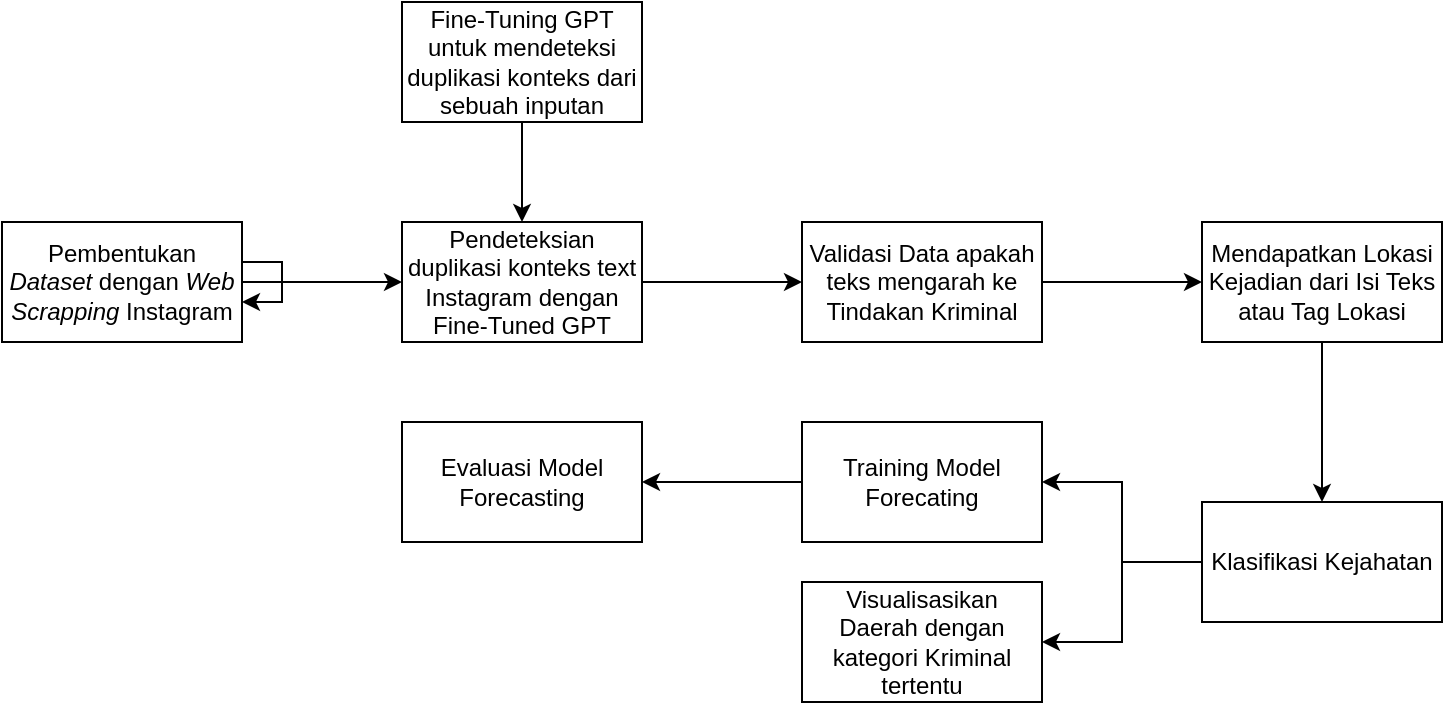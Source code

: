 <mxfile version="23.0.2" type="github">
  <diagram name="Page-1" id="-CgjbxnhVJMi9Z2cLusJ">
    <mxGraphModel dx="1687" dy="868" grid="1" gridSize="10" guides="1" tooltips="1" connect="1" arrows="1" fold="1" page="1" pageScale="1" pageWidth="850" pageHeight="1100" math="0" shadow="0">
      <root>
        <mxCell id="0" />
        <mxCell id="1" parent="0" />
        <mxCell id="Re6W1KWfEnvvgxOXEU2t-6" style="edgeStyle=orthogonalEdgeStyle;rounded=0;orthogonalLoop=1;jettySize=auto;html=1;entryX=0;entryY=0.5;entryDx=0;entryDy=0;" edge="1" parent="1" source="Re6W1KWfEnvvgxOXEU2t-1" target="Re6W1KWfEnvvgxOXEU2t-4">
          <mxGeometry relative="1" as="geometry" />
        </mxCell>
        <mxCell id="Re6W1KWfEnvvgxOXEU2t-1" value="Pembentukan &lt;i&gt;Dataset&lt;/i&gt; dengan &lt;i&gt;Web Scrapping &lt;/i&gt;Instagram" style="rounded=0;whiteSpace=wrap;html=1;" vertex="1" parent="1">
          <mxGeometry x="40" y="270" width="120" height="60" as="geometry" />
        </mxCell>
        <mxCell id="Re6W1KWfEnvvgxOXEU2t-5" style="edgeStyle=orthogonalEdgeStyle;rounded=0;orthogonalLoop=1;jettySize=auto;html=1;entryX=0.5;entryY=0;entryDx=0;entryDy=0;" edge="1" parent="1" source="Re6W1KWfEnvvgxOXEU2t-2" target="Re6W1KWfEnvvgxOXEU2t-4">
          <mxGeometry relative="1" as="geometry" />
        </mxCell>
        <mxCell id="Re6W1KWfEnvvgxOXEU2t-2" value="Fine-Tuning GPT untuk mendeteksi duplikasi konteks dari sebuah inputan" style="rounded=0;whiteSpace=wrap;html=1;" vertex="1" parent="1">
          <mxGeometry x="240" y="160" width="120" height="60" as="geometry" />
        </mxCell>
        <mxCell id="Re6W1KWfEnvvgxOXEU2t-3" style="edgeStyle=orthogonalEdgeStyle;rounded=0;orthogonalLoop=1;jettySize=auto;html=1;" edge="1" parent="1" source="Re6W1KWfEnvvgxOXEU2t-1" target="Re6W1KWfEnvvgxOXEU2t-1">
          <mxGeometry relative="1" as="geometry" />
        </mxCell>
        <mxCell id="Re6W1KWfEnvvgxOXEU2t-8" style="edgeStyle=orthogonalEdgeStyle;rounded=0;orthogonalLoop=1;jettySize=auto;html=1;" edge="1" parent="1" source="Re6W1KWfEnvvgxOXEU2t-4" target="Re6W1KWfEnvvgxOXEU2t-7">
          <mxGeometry relative="1" as="geometry" />
        </mxCell>
        <mxCell id="Re6W1KWfEnvvgxOXEU2t-4" value="Pendeteksian duplikasi konteks text Instagram dengan Fine-Tuned GPT" style="rounded=0;whiteSpace=wrap;html=1;" vertex="1" parent="1">
          <mxGeometry x="240" y="270" width="120" height="60" as="geometry" />
        </mxCell>
        <mxCell id="Re6W1KWfEnvvgxOXEU2t-19" style="edgeStyle=orthogonalEdgeStyle;rounded=0;orthogonalLoop=1;jettySize=auto;html=1;entryX=0;entryY=0.5;entryDx=0;entryDy=0;" edge="1" parent="1" source="Re6W1KWfEnvvgxOXEU2t-7" target="Re6W1KWfEnvvgxOXEU2t-9">
          <mxGeometry relative="1" as="geometry" />
        </mxCell>
        <mxCell id="Re6W1KWfEnvvgxOXEU2t-7" value="Validasi Data apakah teks mengarah ke Tindakan Kriminal" style="rounded=0;whiteSpace=wrap;html=1;" vertex="1" parent="1">
          <mxGeometry x="440" y="270" width="120" height="60" as="geometry" />
        </mxCell>
        <mxCell id="Re6W1KWfEnvvgxOXEU2t-20" style="edgeStyle=orthogonalEdgeStyle;rounded=0;orthogonalLoop=1;jettySize=auto;html=1;entryX=0.5;entryY=0;entryDx=0;entryDy=0;" edge="1" parent="1" source="Re6W1KWfEnvvgxOXEU2t-9" target="Re6W1KWfEnvvgxOXEU2t-11">
          <mxGeometry relative="1" as="geometry" />
        </mxCell>
        <mxCell id="Re6W1KWfEnvvgxOXEU2t-9" value="Mendapatkan Lokasi Kejadian dari Isi Teks atau Tag Lokasi" style="rounded=0;whiteSpace=wrap;html=1;" vertex="1" parent="1">
          <mxGeometry x="640" y="270" width="120" height="60" as="geometry" />
        </mxCell>
        <mxCell id="Re6W1KWfEnvvgxOXEU2t-14" style="edgeStyle=orthogonalEdgeStyle;rounded=0;orthogonalLoop=1;jettySize=auto;html=1;entryX=1;entryY=0.5;entryDx=0;entryDy=0;" edge="1" parent="1" source="Re6W1KWfEnvvgxOXEU2t-11" target="Re6W1KWfEnvvgxOXEU2t-13">
          <mxGeometry relative="1" as="geometry" />
        </mxCell>
        <mxCell id="Re6W1KWfEnvvgxOXEU2t-18" style="edgeStyle=orthogonalEdgeStyle;rounded=0;orthogonalLoop=1;jettySize=auto;html=1;entryX=1;entryY=0.5;entryDx=0;entryDy=0;" edge="1" parent="1" source="Re6W1KWfEnvvgxOXEU2t-11" target="Re6W1KWfEnvvgxOXEU2t-17">
          <mxGeometry relative="1" as="geometry" />
        </mxCell>
        <mxCell id="Re6W1KWfEnvvgxOXEU2t-11" value="Klasifikasi Kejahatan" style="rounded=0;whiteSpace=wrap;html=1;" vertex="1" parent="1">
          <mxGeometry x="640" y="410" width="120" height="60" as="geometry" />
        </mxCell>
        <mxCell id="Re6W1KWfEnvvgxOXEU2t-22" style="edgeStyle=orthogonalEdgeStyle;rounded=0;orthogonalLoop=1;jettySize=auto;html=1;entryX=1;entryY=0.5;entryDx=0;entryDy=0;" edge="1" parent="1" source="Re6W1KWfEnvvgxOXEU2t-13" target="Re6W1KWfEnvvgxOXEU2t-21">
          <mxGeometry relative="1" as="geometry" />
        </mxCell>
        <mxCell id="Re6W1KWfEnvvgxOXEU2t-13" value="Training Model Forecating" style="rounded=0;whiteSpace=wrap;html=1;" vertex="1" parent="1">
          <mxGeometry x="440" y="370" width="120" height="60" as="geometry" />
        </mxCell>
        <mxCell id="Re6W1KWfEnvvgxOXEU2t-17" value="Visualisasikan&lt;br&gt;Daerah dengan kategori Kriminal tertentu" style="rounded=0;whiteSpace=wrap;html=1;" vertex="1" parent="1">
          <mxGeometry x="440" y="450" width="120" height="60" as="geometry" />
        </mxCell>
        <mxCell id="Re6W1KWfEnvvgxOXEU2t-21" value="Evaluasi Model Forecasting" style="rounded=0;whiteSpace=wrap;html=1;" vertex="1" parent="1">
          <mxGeometry x="240" y="370" width="120" height="60" as="geometry" />
        </mxCell>
      </root>
    </mxGraphModel>
  </diagram>
</mxfile>
